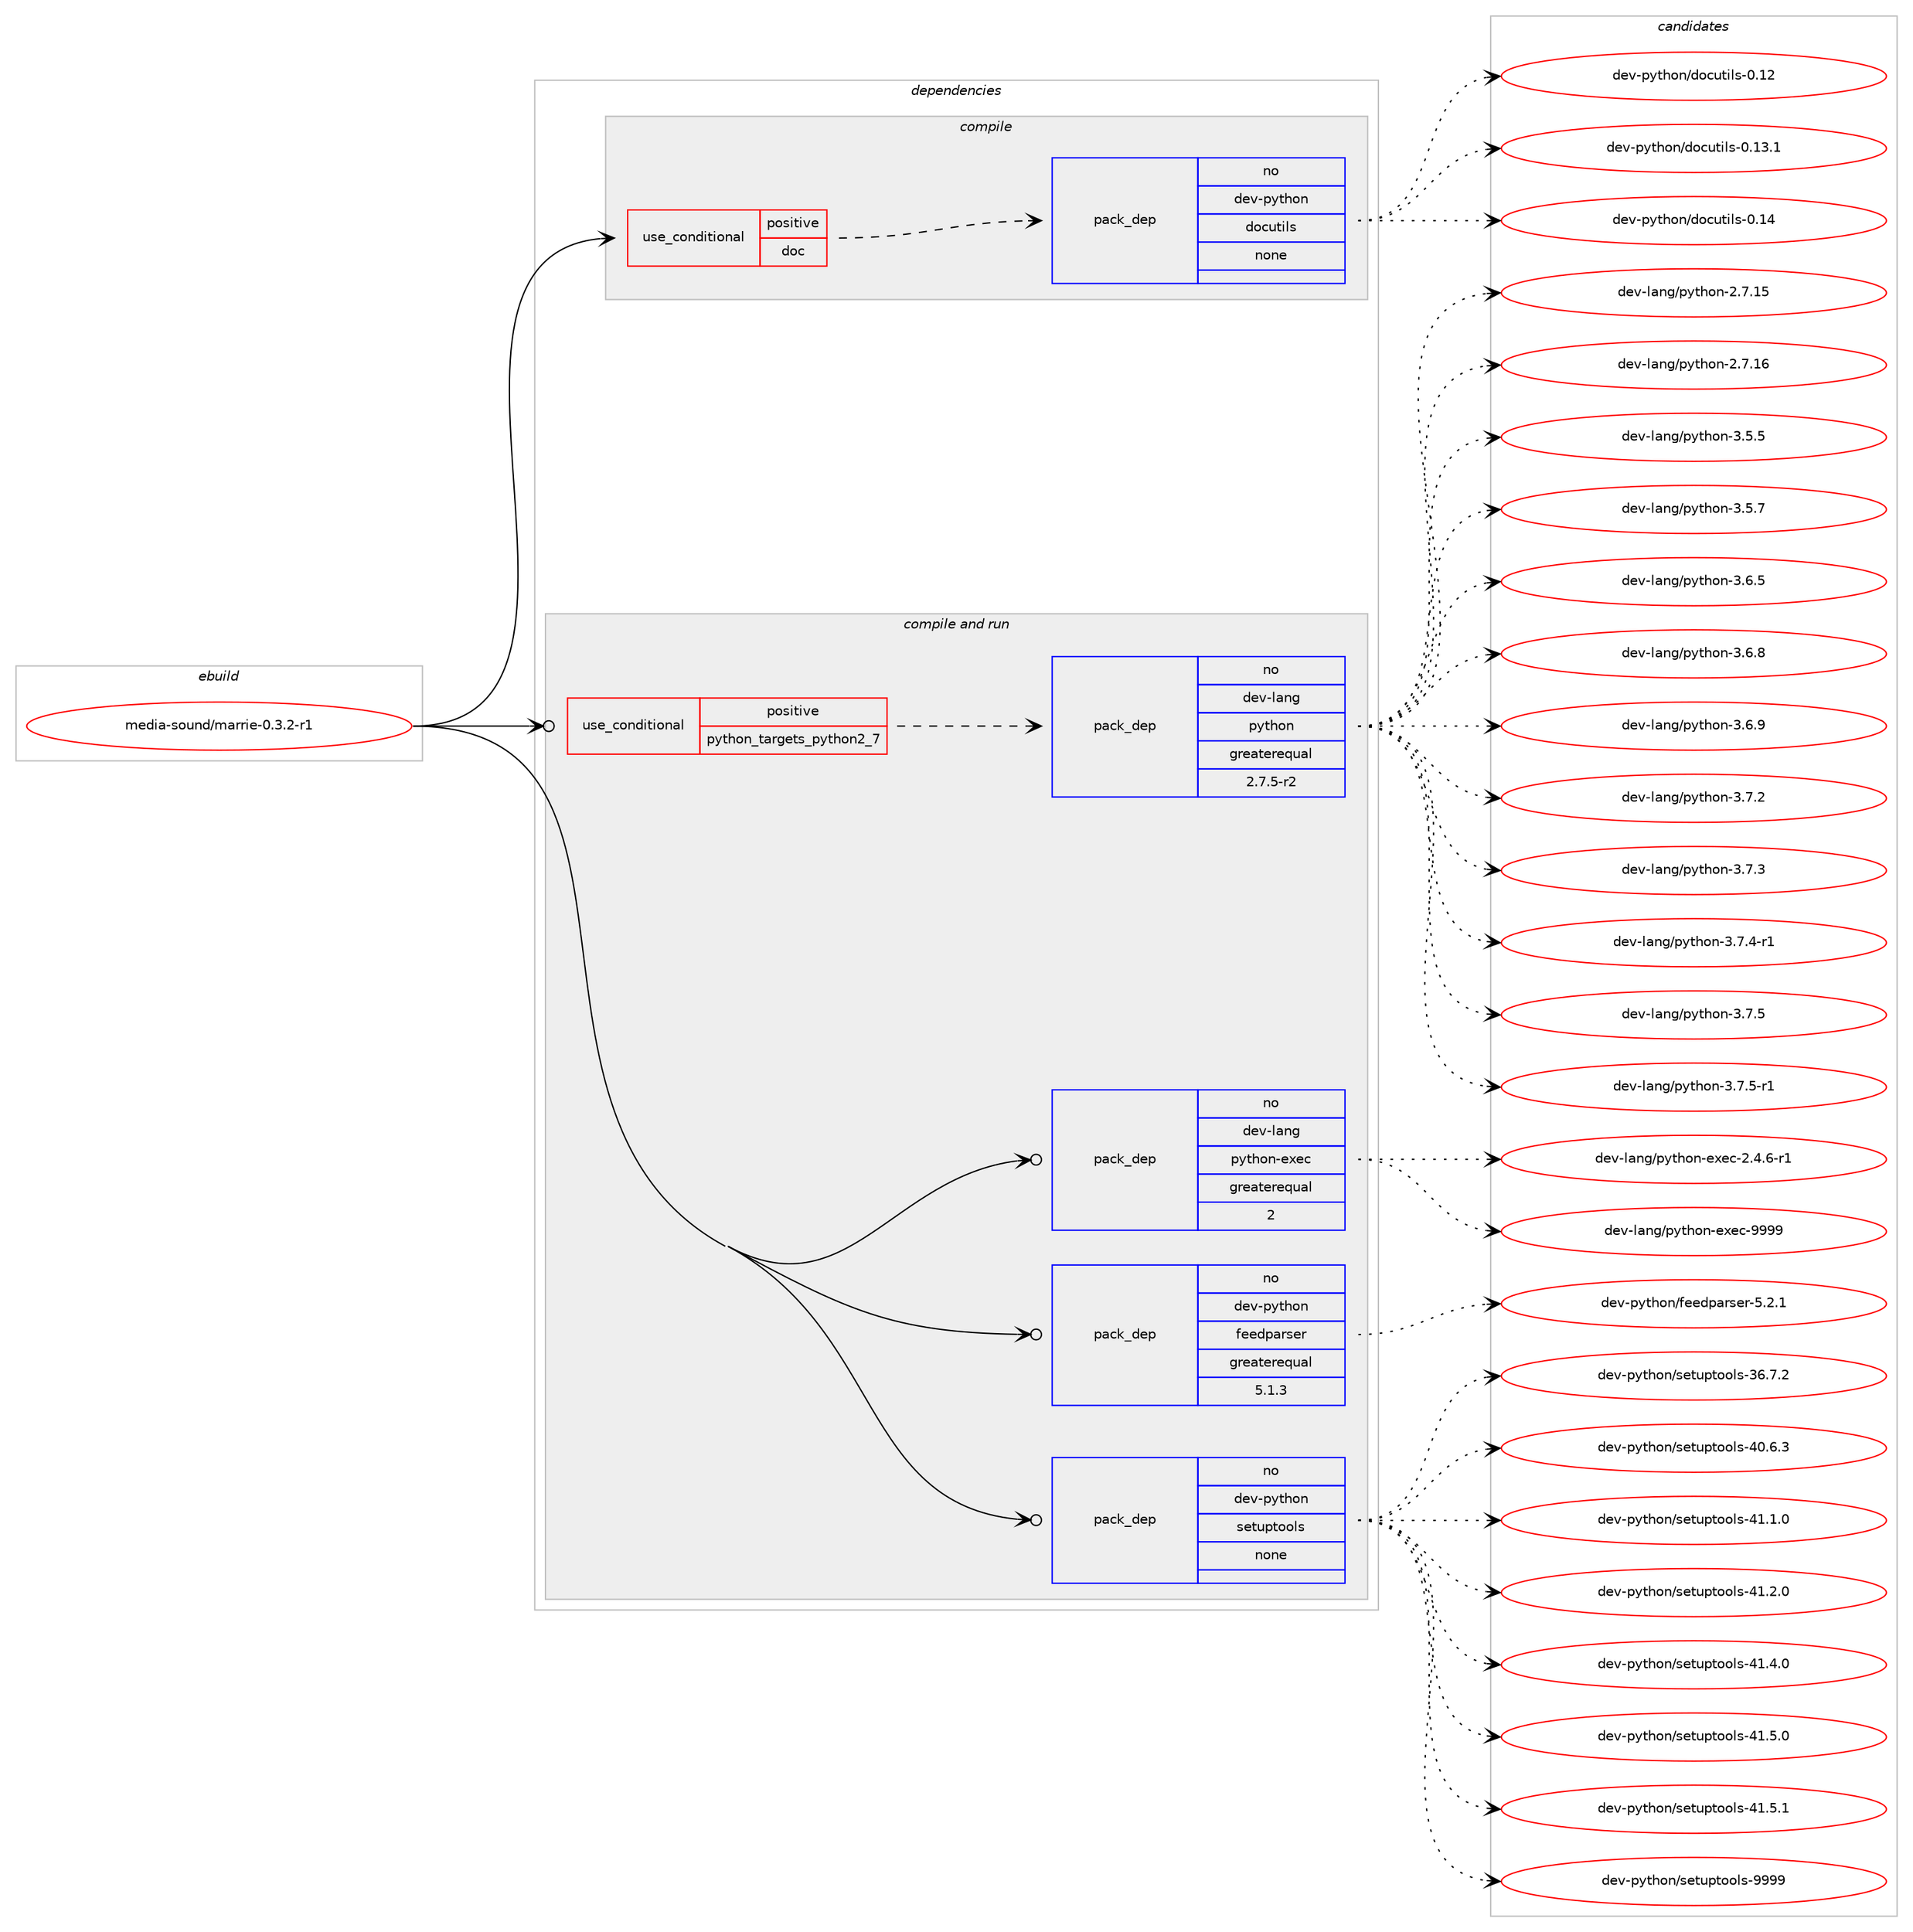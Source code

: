 digraph prolog {

# *************
# Graph options
# *************

newrank=true;
concentrate=true;
compound=true;
graph [rankdir=LR,fontname=Helvetica,fontsize=10,ranksep=1.5];#, ranksep=2.5, nodesep=0.2];
edge  [arrowhead=vee];
node  [fontname=Helvetica,fontsize=10];

# **********
# The ebuild
# **********

subgraph cluster_leftcol {
color=gray;
rank=same;
label=<<i>ebuild</i>>;
id [label="media-sound/marrie-0.3.2-r1", color=red, width=4, href="../media-sound/marrie-0.3.2-r1.svg"];
}

# ****************
# The dependencies
# ****************

subgraph cluster_midcol {
color=gray;
label=<<i>dependencies</i>>;
subgraph cluster_compile {
fillcolor="#eeeeee";
style=filled;
label=<<i>compile</i>>;
subgraph cond194276 {
dependency800315 [label=<<TABLE BORDER="0" CELLBORDER="1" CELLSPACING="0" CELLPADDING="4"><TR><TD ROWSPAN="3" CELLPADDING="10">use_conditional</TD></TR><TR><TD>positive</TD></TR><TR><TD>doc</TD></TR></TABLE>>, shape=none, color=red];
subgraph pack592050 {
dependency800316 [label=<<TABLE BORDER="0" CELLBORDER="1" CELLSPACING="0" CELLPADDING="4" WIDTH="220"><TR><TD ROWSPAN="6" CELLPADDING="30">pack_dep</TD></TR><TR><TD WIDTH="110">no</TD></TR><TR><TD>dev-python</TD></TR><TR><TD>docutils</TD></TR><TR><TD>none</TD></TR><TR><TD></TD></TR></TABLE>>, shape=none, color=blue];
}
dependency800315:e -> dependency800316:w [weight=20,style="dashed",arrowhead="vee"];
}
id:e -> dependency800315:w [weight=20,style="solid",arrowhead="vee"];
}
subgraph cluster_compileandrun {
fillcolor="#eeeeee";
style=filled;
label=<<i>compile and run</i>>;
subgraph cond194277 {
dependency800317 [label=<<TABLE BORDER="0" CELLBORDER="1" CELLSPACING="0" CELLPADDING="4"><TR><TD ROWSPAN="3" CELLPADDING="10">use_conditional</TD></TR><TR><TD>positive</TD></TR><TR><TD>python_targets_python2_7</TD></TR></TABLE>>, shape=none, color=red];
subgraph pack592051 {
dependency800318 [label=<<TABLE BORDER="0" CELLBORDER="1" CELLSPACING="0" CELLPADDING="4" WIDTH="220"><TR><TD ROWSPAN="6" CELLPADDING="30">pack_dep</TD></TR><TR><TD WIDTH="110">no</TD></TR><TR><TD>dev-lang</TD></TR><TR><TD>python</TD></TR><TR><TD>greaterequal</TD></TR><TR><TD>2.7.5-r2</TD></TR></TABLE>>, shape=none, color=blue];
}
dependency800317:e -> dependency800318:w [weight=20,style="dashed",arrowhead="vee"];
}
id:e -> dependency800317:w [weight=20,style="solid",arrowhead="odotvee"];
subgraph pack592052 {
dependency800319 [label=<<TABLE BORDER="0" CELLBORDER="1" CELLSPACING="0" CELLPADDING="4" WIDTH="220"><TR><TD ROWSPAN="6" CELLPADDING="30">pack_dep</TD></TR><TR><TD WIDTH="110">no</TD></TR><TR><TD>dev-lang</TD></TR><TR><TD>python-exec</TD></TR><TR><TD>greaterequal</TD></TR><TR><TD>2</TD></TR></TABLE>>, shape=none, color=blue];
}
id:e -> dependency800319:w [weight=20,style="solid",arrowhead="odotvee"];
subgraph pack592053 {
dependency800320 [label=<<TABLE BORDER="0" CELLBORDER="1" CELLSPACING="0" CELLPADDING="4" WIDTH="220"><TR><TD ROWSPAN="6" CELLPADDING="30">pack_dep</TD></TR><TR><TD WIDTH="110">no</TD></TR><TR><TD>dev-python</TD></TR><TR><TD>feedparser</TD></TR><TR><TD>greaterequal</TD></TR><TR><TD>5.1.3</TD></TR></TABLE>>, shape=none, color=blue];
}
id:e -> dependency800320:w [weight=20,style="solid",arrowhead="odotvee"];
subgraph pack592054 {
dependency800321 [label=<<TABLE BORDER="0" CELLBORDER="1" CELLSPACING="0" CELLPADDING="4" WIDTH="220"><TR><TD ROWSPAN="6" CELLPADDING="30">pack_dep</TD></TR><TR><TD WIDTH="110">no</TD></TR><TR><TD>dev-python</TD></TR><TR><TD>setuptools</TD></TR><TR><TD>none</TD></TR><TR><TD></TD></TR></TABLE>>, shape=none, color=blue];
}
id:e -> dependency800321:w [weight=20,style="solid",arrowhead="odotvee"];
}
subgraph cluster_run {
fillcolor="#eeeeee";
style=filled;
label=<<i>run</i>>;
}
}

# **************
# The candidates
# **************

subgraph cluster_choices {
rank=same;
color=gray;
label=<<i>candidates</i>>;

subgraph choice592050 {
color=black;
nodesep=1;
choice1001011184511212111610411111047100111991171161051081154548464950 [label="dev-python/docutils-0.12", color=red, width=4,href="../dev-python/docutils-0.12.svg"];
choice10010111845112121116104111110471001119911711610510811545484649514649 [label="dev-python/docutils-0.13.1", color=red, width=4,href="../dev-python/docutils-0.13.1.svg"];
choice1001011184511212111610411111047100111991171161051081154548464952 [label="dev-python/docutils-0.14", color=red, width=4,href="../dev-python/docutils-0.14.svg"];
dependency800316:e -> choice1001011184511212111610411111047100111991171161051081154548464950:w [style=dotted,weight="100"];
dependency800316:e -> choice10010111845112121116104111110471001119911711610510811545484649514649:w [style=dotted,weight="100"];
dependency800316:e -> choice1001011184511212111610411111047100111991171161051081154548464952:w [style=dotted,weight="100"];
}
subgraph choice592051 {
color=black;
nodesep=1;
choice10010111845108971101034711212111610411111045504655464953 [label="dev-lang/python-2.7.15", color=red, width=4,href="../dev-lang/python-2.7.15.svg"];
choice10010111845108971101034711212111610411111045504655464954 [label="dev-lang/python-2.7.16", color=red, width=4,href="../dev-lang/python-2.7.16.svg"];
choice100101118451089711010347112121116104111110455146534653 [label="dev-lang/python-3.5.5", color=red, width=4,href="../dev-lang/python-3.5.5.svg"];
choice100101118451089711010347112121116104111110455146534655 [label="dev-lang/python-3.5.7", color=red, width=4,href="../dev-lang/python-3.5.7.svg"];
choice100101118451089711010347112121116104111110455146544653 [label="dev-lang/python-3.6.5", color=red, width=4,href="../dev-lang/python-3.6.5.svg"];
choice100101118451089711010347112121116104111110455146544656 [label="dev-lang/python-3.6.8", color=red, width=4,href="../dev-lang/python-3.6.8.svg"];
choice100101118451089711010347112121116104111110455146544657 [label="dev-lang/python-3.6.9", color=red, width=4,href="../dev-lang/python-3.6.9.svg"];
choice100101118451089711010347112121116104111110455146554650 [label="dev-lang/python-3.7.2", color=red, width=4,href="../dev-lang/python-3.7.2.svg"];
choice100101118451089711010347112121116104111110455146554651 [label="dev-lang/python-3.7.3", color=red, width=4,href="../dev-lang/python-3.7.3.svg"];
choice1001011184510897110103471121211161041111104551465546524511449 [label="dev-lang/python-3.7.4-r1", color=red, width=4,href="../dev-lang/python-3.7.4-r1.svg"];
choice100101118451089711010347112121116104111110455146554653 [label="dev-lang/python-3.7.5", color=red, width=4,href="../dev-lang/python-3.7.5.svg"];
choice1001011184510897110103471121211161041111104551465546534511449 [label="dev-lang/python-3.7.5-r1", color=red, width=4,href="../dev-lang/python-3.7.5-r1.svg"];
dependency800318:e -> choice10010111845108971101034711212111610411111045504655464953:w [style=dotted,weight="100"];
dependency800318:e -> choice10010111845108971101034711212111610411111045504655464954:w [style=dotted,weight="100"];
dependency800318:e -> choice100101118451089711010347112121116104111110455146534653:w [style=dotted,weight="100"];
dependency800318:e -> choice100101118451089711010347112121116104111110455146534655:w [style=dotted,weight="100"];
dependency800318:e -> choice100101118451089711010347112121116104111110455146544653:w [style=dotted,weight="100"];
dependency800318:e -> choice100101118451089711010347112121116104111110455146544656:w [style=dotted,weight="100"];
dependency800318:e -> choice100101118451089711010347112121116104111110455146544657:w [style=dotted,weight="100"];
dependency800318:e -> choice100101118451089711010347112121116104111110455146554650:w [style=dotted,weight="100"];
dependency800318:e -> choice100101118451089711010347112121116104111110455146554651:w [style=dotted,weight="100"];
dependency800318:e -> choice1001011184510897110103471121211161041111104551465546524511449:w [style=dotted,weight="100"];
dependency800318:e -> choice100101118451089711010347112121116104111110455146554653:w [style=dotted,weight="100"];
dependency800318:e -> choice1001011184510897110103471121211161041111104551465546534511449:w [style=dotted,weight="100"];
}
subgraph choice592052 {
color=black;
nodesep=1;
choice10010111845108971101034711212111610411111045101120101994550465246544511449 [label="dev-lang/python-exec-2.4.6-r1", color=red, width=4,href="../dev-lang/python-exec-2.4.6-r1.svg"];
choice10010111845108971101034711212111610411111045101120101994557575757 [label="dev-lang/python-exec-9999", color=red, width=4,href="../dev-lang/python-exec-9999.svg"];
dependency800319:e -> choice10010111845108971101034711212111610411111045101120101994550465246544511449:w [style=dotted,weight="100"];
dependency800319:e -> choice10010111845108971101034711212111610411111045101120101994557575757:w [style=dotted,weight="100"];
}
subgraph choice592053 {
color=black;
nodesep=1;
choice100101118451121211161041111104710210110110011297114115101114455346504649 [label="dev-python/feedparser-5.2.1", color=red, width=4,href="../dev-python/feedparser-5.2.1.svg"];
dependency800320:e -> choice100101118451121211161041111104710210110110011297114115101114455346504649:w [style=dotted,weight="100"];
}
subgraph choice592054 {
color=black;
nodesep=1;
choice100101118451121211161041111104711510111611711211611111110811545515446554650 [label="dev-python/setuptools-36.7.2", color=red, width=4,href="../dev-python/setuptools-36.7.2.svg"];
choice100101118451121211161041111104711510111611711211611111110811545524846544651 [label="dev-python/setuptools-40.6.3", color=red, width=4,href="../dev-python/setuptools-40.6.3.svg"];
choice100101118451121211161041111104711510111611711211611111110811545524946494648 [label="dev-python/setuptools-41.1.0", color=red, width=4,href="../dev-python/setuptools-41.1.0.svg"];
choice100101118451121211161041111104711510111611711211611111110811545524946504648 [label="dev-python/setuptools-41.2.0", color=red, width=4,href="../dev-python/setuptools-41.2.0.svg"];
choice100101118451121211161041111104711510111611711211611111110811545524946524648 [label="dev-python/setuptools-41.4.0", color=red, width=4,href="../dev-python/setuptools-41.4.0.svg"];
choice100101118451121211161041111104711510111611711211611111110811545524946534648 [label="dev-python/setuptools-41.5.0", color=red, width=4,href="../dev-python/setuptools-41.5.0.svg"];
choice100101118451121211161041111104711510111611711211611111110811545524946534649 [label="dev-python/setuptools-41.5.1", color=red, width=4,href="../dev-python/setuptools-41.5.1.svg"];
choice10010111845112121116104111110471151011161171121161111111081154557575757 [label="dev-python/setuptools-9999", color=red, width=4,href="../dev-python/setuptools-9999.svg"];
dependency800321:e -> choice100101118451121211161041111104711510111611711211611111110811545515446554650:w [style=dotted,weight="100"];
dependency800321:e -> choice100101118451121211161041111104711510111611711211611111110811545524846544651:w [style=dotted,weight="100"];
dependency800321:e -> choice100101118451121211161041111104711510111611711211611111110811545524946494648:w [style=dotted,weight="100"];
dependency800321:e -> choice100101118451121211161041111104711510111611711211611111110811545524946504648:w [style=dotted,weight="100"];
dependency800321:e -> choice100101118451121211161041111104711510111611711211611111110811545524946524648:w [style=dotted,weight="100"];
dependency800321:e -> choice100101118451121211161041111104711510111611711211611111110811545524946534648:w [style=dotted,weight="100"];
dependency800321:e -> choice100101118451121211161041111104711510111611711211611111110811545524946534649:w [style=dotted,weight="100"];
dependency800321:e -> choice10010111845112121116104111110471151011161171121161111111081154557575757:w [style=dotted,weight="100"];
}
}

}
